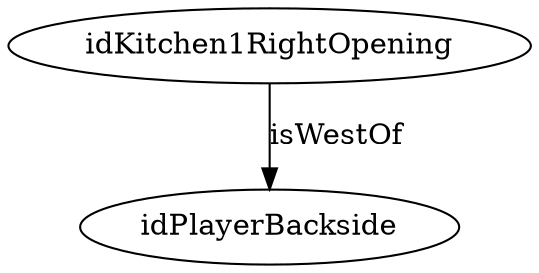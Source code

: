 strict digraph  {
idKitchen1RightOpening [node_type=entity_node, root=root];
idPlayerBackside;
idKitchen1RightOpening -> idPlayerBackside  [edge_type=relationship, label=isWestOf];
}
